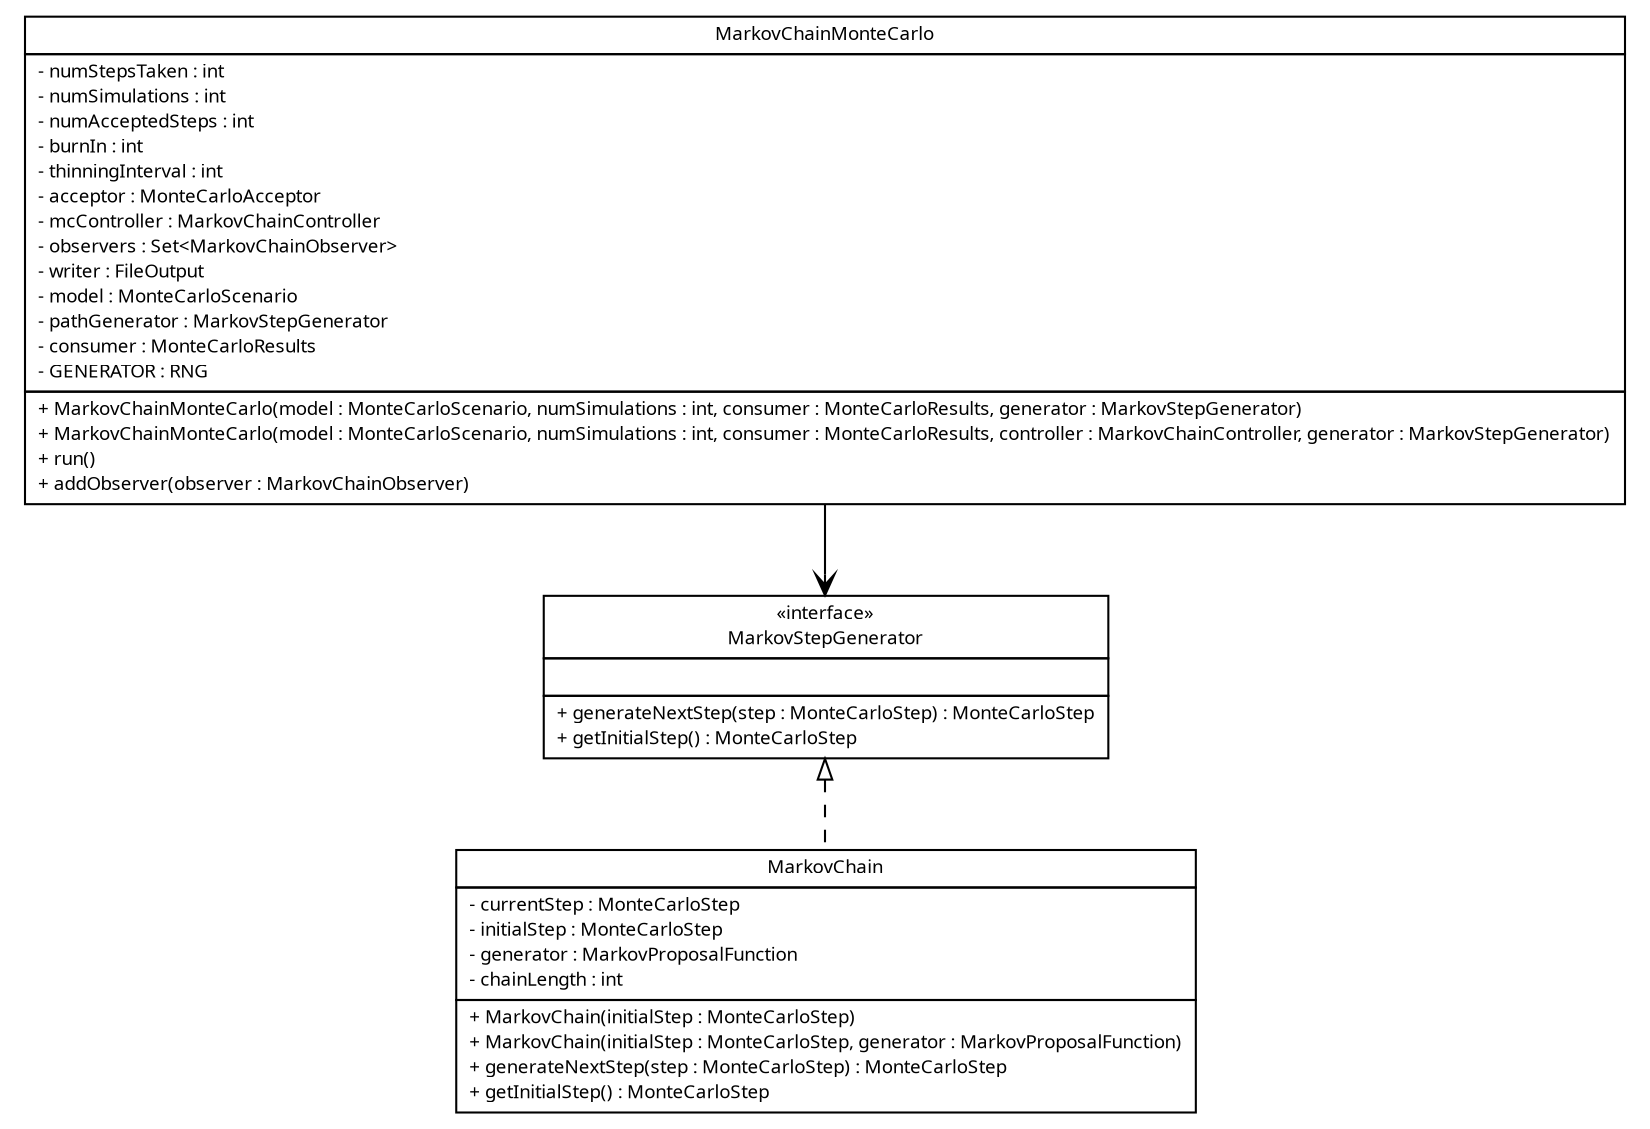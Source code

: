 #!/usr/local/bin/dot
#
# Class diagram 
# Generated by UMLGraph version R5_6 (http://www.umlgraph.org/)
#

digraph G {
	edge [fontname="Trebuchet MS",fontsize=10,labelfontname="Trebuchet MS",labelfontsize=10];
	node [fontname="Trebuchet MS",fontsize=10,shape=plaintext];
	nodesep=0.25;
	ranksep=0.5;
	// broadwick.montecarlo.markovchain.MarkovStepGenerator
	c2154 [label=<<table title="broadwick.montecarlo.markovchain.MarkovStepGenerator" border="0" cellborder="1" cellspacing="0" cellpadding="2" port="p" href="./MarkovStepGenerator.html">
		<tr><td><table border="0" cellspacing="0" cellpadding="1">
<tr><td align="center" balign="center"> &#171;interface&#187; </td></tr>
<tr><td align="center" balign="center"><font face="Trebuchet MS"> MarkovStepGenerator </font></td></tr>
		</table></td></tr>
		<tr><td><table border="0" cellspacing="0" cellpadding="1">
<tr><td align="left" balign="left">  </td></tr>
		</table></td></tr>
		<tr><td><table border="0" cellspacing="0" cellpadding="1">
<tr><td align="left" balign="left"><font face="Trebuchet MS" point-size="9.0"> + generateNextStep(step : MonteCarloStep) : MonteCarloStep </font></td></tr>
<tr><td align="left" balign="left"><font face="Trebuchet MS" point-size="9.0"> + getInitialStep() : MonteCarloStep </font></td></tr>
		</table></td></tr>
		</table>>, URL="./MarkovStepGenerator.html", fontname="Trebuchet MS", fontcolor="black", fontsize=9.0];
	// broadwick.montecarlo.markovchain.MarkovChainMonteCarlo
	c2155 [label=<<table title="broadwick.montecarlo.markovchain.MarkovChainMonteCarlo" border="0" cellborder="1" cellspacing="0" cellpadding="2" port="p" href="./MarkovChainMonteCarlo.html">
		<tr><td><table border="0" cellspacing="0" cellpadding="1">
<tr><td align="center" balign="center"><font face="Trebuchet MS"> MarkovChainMonteCarlo </font></td></tr>
		</table></td></tr>
		<tr><td><table border="0" cellspacing="0" cellpadding="1">
<tr><td align="left" balign="left"> - numStepsTaken : int </td></tr>
<tr><td align="left" balign="left"> - numSimulations : int </td></tr>
<tr><td align="left" balign="left"> - numAcceptedSteps : int </td></tr>
<tr><td align="left" balign="left"> - burnIn : int </td></tr>
<tr><td align="left" balign="left"> - thinningInterval : int </td></tr>
<tr><td align="left" balign="left"> - acceptor : MonteCarloAcceptor </td></tr>
<tr><td align="left" balign="left"> - mcController : MarkovChainController </td></tr>
<tr><td align="left" balign="left"> - observers : Set&lt;MarkovChainObserver&gt; </td></tr>
<tr><td align="left" balign="left"> - writer : FileOutput </td></tr>
<tr><td align="left" balign="left"> - model : MonteCarloScenario </td></tr>
<tr><td align="left" balign="left"> - pathGenerator : MarkovStepGenerator </td></tr>
<tr><td align="left" balign="left"> - consumer : MonteCarloResults </td></tr>
<tr><td align="left" balign="left"> - GENERATOR : RNG </td></tr>
		</table></td></tr>
		<tr><td><table border="0" cellspacing="0" cellpadding="1">
<tr><td align="left" balign="left"> + MarkovChainMonteCarlo(model : MonteCarloScenario, numSimulations : int, consumer : MonteCarloResults, generator : MarkovStepGenerator) </td></tr>
<tr><td align="left" balign="left"> + MarkovChainMonteCarlo(model : MonteCarloScenario, numSimulations : int, consumer : MonteCarloResults, controller : MarkovChainController, generator : MarkovStepGenerator) </td></tr>
<tr><td align="left" balign="left"> + run() </td></tr>
<tr><td align="left" balign="left"> + addObserver(observer : MarkovChainObserver) </td></tr>
		</table></td></tr>
		</table>>, URL="./MarkovChainMonteCarlo.html", fontname="Trebuchet MS", fontcolor="black", fontsize=9.0];
	// broadwick.montecarlo.markovchain.MarkovChain
	c2156 [label=<<table title="broadwick.montecarlo.markovchain.MarkovChain" border="0" cellborder="1" cellspacing="0" cellpadding="2" port="p" href="./MarkovChain.html">
		<tr><td><table border="0" cellspacing="0" cellpadding="1">
<tr><td align="center" balign="center"><font face="Trebuchet MS"> MarkovChain </font></td></tr>
		</table></td></tr>
		<tr><td><table border="0" cellspacing="0" cellpadding="1">
<tr><td align="left" balign="left"> - currentStep : MonteCarloStep </td></tr>
<tr><td align="left" balign="left"> - initialStep : MonteCarloStep </td></tr>
<tr><td align="left" balign="left"> - generator : MarkovProposalFunction </td></tr>
<tr><td align="left" balign="left"> - chainLength : int </td></tr>
		</table></td></tr>
		<tr><td><table border="0" cellspacing="0" cellpadding="1">
<tr><td align="left" balign="left"> + MarkovChain(initialStep : MonteCarloStep) </td></tr>
<tr><td align="left" balign="left"> + MarkovChain(initialStep : MonteCarloStep, generator : MarkovProposalFunction) </td></tr>
<tr><td align="left" balign="left"> + generateNextStep(step : MonteCarloStep) : MonteCarloStep </td></tr>
<tr><td align="left" balign="left"> + getInitialStep() : MonteCarloStep </td></tr>
		</table></td></tr>
		</table>>, URL="./MarkovChain.html", fontname="Trebuchet MS", fontcolor="black", fontsize=9.0];
	//broadwick.montecarlo.markovchain.MarkovChain implements broadwick.montecarlo.markovchain.MarkovStepGenerator
	c2154:p -> c2156:p [dir=back,arrowtail=empty,style=dashed];
	// broadwick.montecarlo.markovchain.MarkovChainMonteCarlo NAVASSOC broadwick.montecarlo.markovchain.MarkovStepGenerator
	c2155:p -> c2154:p [taillabel="", label="", headlabel="", fontname="Trebuchet MS", fontcolor="black", fontsize=10.0, color="black", arrowhead=open];
}

